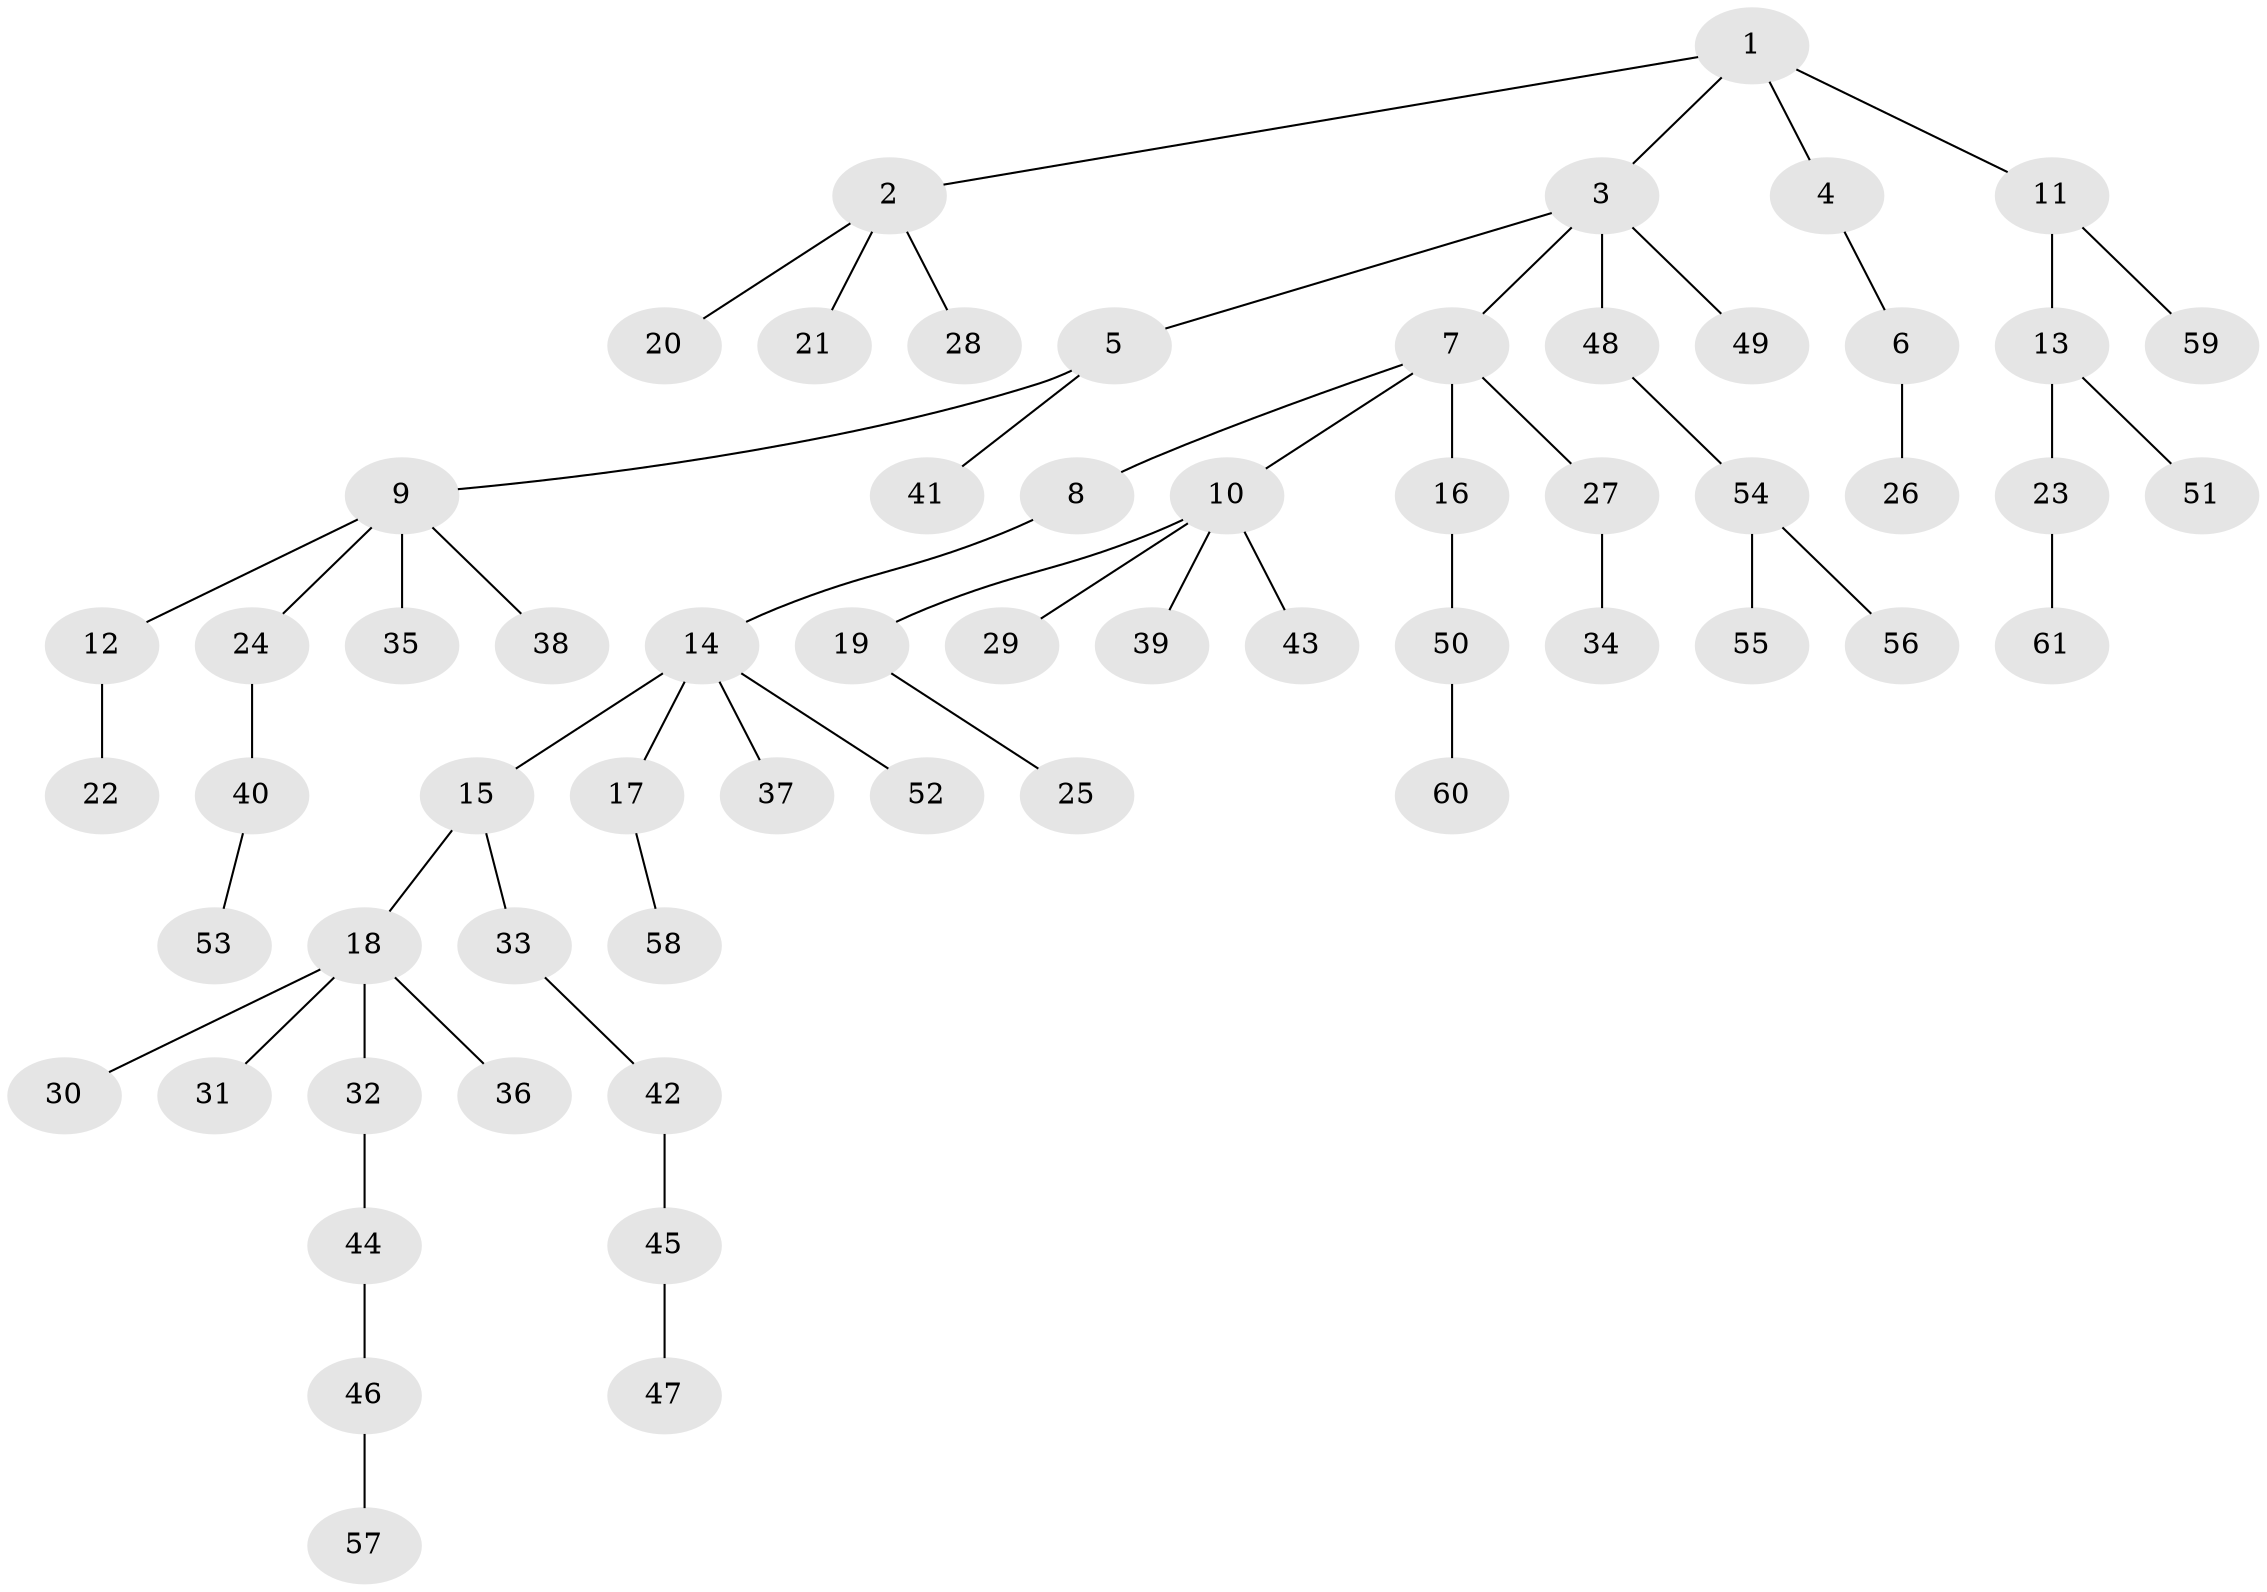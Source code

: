 // original degree distribution, {5: 0.03, 4: 0.03, 6: 0.04, 3: 0.16, 1: 0.49, 2: 0.25}
// Generated by graph-tools (version 1.1) at 2025/52/03/04/25 22:52:03]
// undirected, 61 vertices, 60 edges
graph export_dot {
  node [color=gray90,style=filled];
  1;
  2;
  3;
  4;
  5;
  6;
  7;
  8;
  9;
  10;
  11;
  12;
  13;
  14;
  15;
  16;
  17;
  18;
  19;
  20;
  21;
  22;
  23;
  24;
  25;
  26;
  27;
  28;
  29;
  30;
  31;
  32;
  33;
  34;
  35;
  36;
  37;
  38;
  39;
  40;
  41;
  42;
  43;
  44;
  45;
  46;
  47;
  48;
  49;
  50;
  51;
  52;
  53;
  54;
  55;
  56;
  57;
  58;
  59;
  60;
  61;
  1 -- 2 [weight=1.0];
  1 -- 3 [weight=1.0];
  1 -- 4 [weight=1.0];
  1 -- 11 [weight=1.0];
  2 -- 20 [weight=1.0];
  2 -- 21 [weight=1.0];
  2 -- 28 [weight=1.0];
  3 -- 5 [weight=1.0];
  3 -- 7 [weight=1.0];
  3 -- 48 [weight=1.0];
  3 -- 49 [weight=1.0];
  4 -- 6 [weight=1.0];
  5 -- 9 [weight=1.0];
  5 -- 41 [weight=1.0];
  6 -- 26 [weight=1.0];
  7 -- 8 [weight=1.0];
  7 -- 10 [weight=1.0];
  7 -- 16 [weight=1.0];
  7 -- 27 [weight=1.0];
  8 -- 14 [weight=1.0];
  9 -- 12 [weight=1.0];
  9 -- 24 [weight=1.0];
  9 -- 35 [weight=1.0];
  9 -- 38 [weight=1.0];
  10 -- 19 [weight=1.0];
  10 -- 29 [weight=1.0];
  10 -- 39 [weight=1.0];
  10 -- 43 [weight=1.0];
  11 -- 13 [weight=1.0];
  11 -- 59 [weight=1.0];
  12 -- 22 [weight=2.0];
  13 -- 23 [weight=1.0];
  13 -- 51 [weight=1.0];
  14 -- 15 [weight=1.0];
  14 -- 17 [weight=1.0];
  14 -- 37 [weight=1.0];
  14 -- 52 [weight=1.0];
  15 -- 18 [weight=1.0];
  15 -- 33 [weight=1.0];
  16 -- 50 [weight=1.0];
  17 -- 58 [weight=1.0];
  18 -- 30 [weight=1.0];
  18 -- 31 [weight=1.0];
  18 -- 32 [weight=1.0];
  18 -- 36 [weight=1.0];
  19 -- 25 [weight=1.0];
  23 -- 61 [weight=1.0];
  24 -- 40 [weight=1.0];
  27 -- 34 [weight=1.0];
  32 -- 44 [weight=1.0];
  33 -- 42 [weight=1.0];
  40 -- 53 [weight=1.0];
  42 -- 45 [weight=1.0];
  44 -- 46 [weight=1.0];
  45 -- 47 [weight=1.0];
  46 -- 57 [weight=1.0];
  48 -- 54 [weight=1.0];
  50 -- 60 [weight=1.0];
  54 -- 55 [weight=1.0];
  54 -- 56 [weight=1.0];
}

